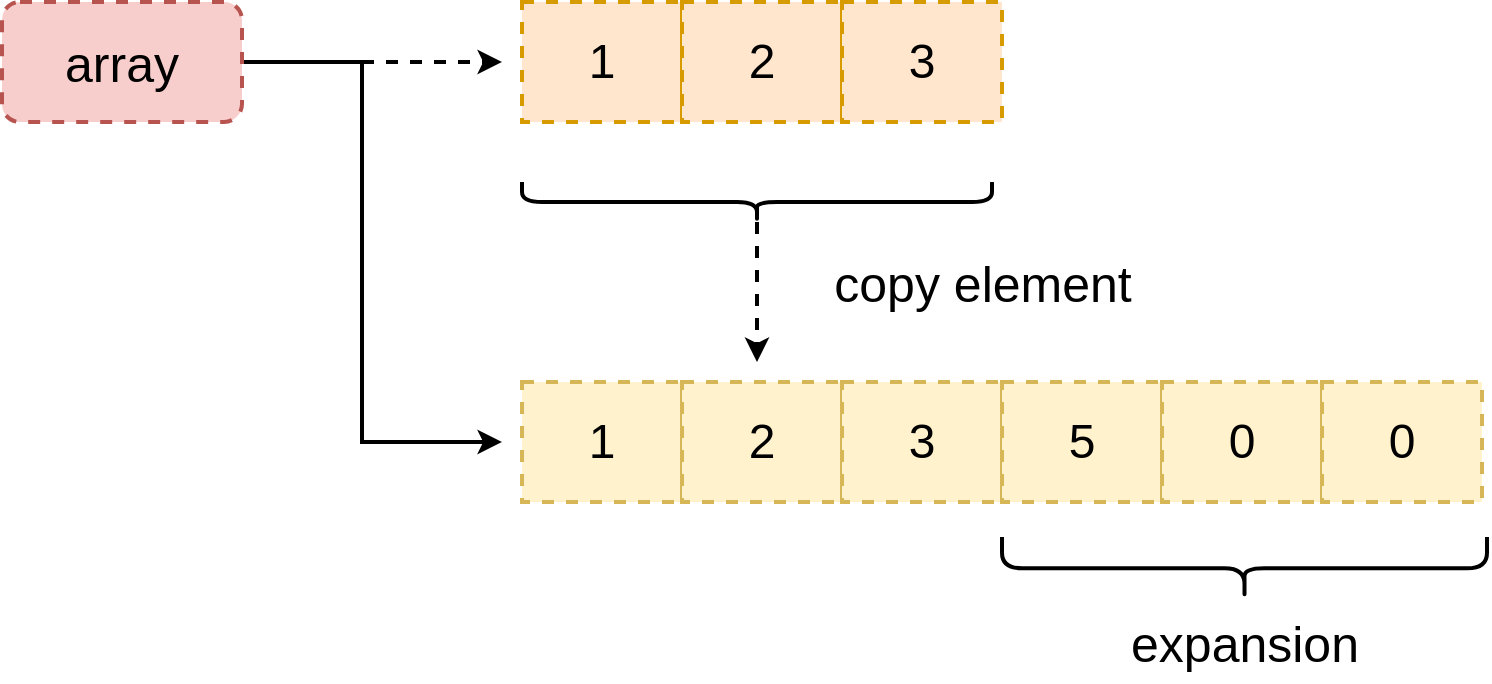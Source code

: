 <mxfile version="15.2.9" type="github">
  <diagram id="0dVZTq0QtEGYA2F2lj2O" name="第 1 页">
    <mxGraphModel dx="1426" dy="1050" grid="1" gridSize="10" guides="1" tooltips="1" connect="1" arrows="1" fold="1" page="1" pageScale="1" pageWidth="827" pageHeight="1169" math="0" shadow="0">
      <root>
        <mxCell id="0" />
        <mxCell id="1" parent="0" />
        <mxCell id="J85B605BpeBv72gH5vCS-1" value="1" style="rounded=0;whiteSpace=wrap;html=1;dashed=1;strokeWidth=2;fillColor=#ffe6cc;strokeColor=#d79b00;fontSize=24;" vertex="1" parent="1">
          <mxGeometry x="280" y="300" width="80" height="60" as="geometry" />
        </mxCell>
        <mxCell id="J85B605BpeBv72gH5vCS-2" value="2" style="rounded=0;whiteSpace=wrap;html=1;dashed=1;strokeWidth=2;fillColor=#ffe6cc;strokeColor=#d79b00;fontSize=24;" vertex="1" parent="1">
          <mxGeometry x="360" y="300" width="80" height="60" as="geometry" />
        </mxCell>
        <mxCell id="J85B605BpeBv72gH5vCS-3" value="3" style="rounded=0;whiteSpace=wrap;html=1;dashed=1;strokeWidth=2;fillColor=#ffe6cc;strokeColor=#d79b00;fontSize=24;" vertex="1" parent="1">
          <mxGeometry x="440" y="300" width="80" height="60" as="geometry" />
        </mxCell>
        <mxCell id="J85B605BpeBv72gH5vCS-5" value="1" style="rounded=0;whiteSpace=wrap;html=1;dashed=1;strokeWidth=2;fillColor=#fff2cc;strokeColor=#d6b656;fontSize=24;" vertex="1" parent="1">
          <mxGeometry x="280" y="490" width="80" height="60" as="geometry" />
        </mxCell>
        <mxCell id="J85B605BpeBv72gH5vCS-6" value="2" style="rounded=0;whiteSpace=wrap;html=1;dashed=1;strokeWidth=2;fillColor=#fff2cc;strokeColor=#d6b656;fontSize=24;" vertex="1" parent="1">
          <mxGeometry x="360" y="490" width="80" height="60" as="geometry" />
        </mxCell>
        <mxCell id="J85B605BpeBv72gH5vCS-7" value="3" style="rounded=0;whiteSpace=wrap;html=1;dashed=1;strokeWidth=2;fillColor=#fff2cc;strokeColor=#d6b656;fontSize=24;" vertex="1" parent="1">
          <mxGeometry x="440" y="490" width="80" height="60" as="geometry" />
        </mxCell>
        <mxCell id="J85B605BpeBv72gH5vCS-8" value="5" style="rounded=0;whiteSpace=wrap;html=1;dashed=1;strokeWidth=2;fillColor=#fff2cc;strokeColor=#d6b656;fontSize=24;" vertex="1" parent="1">
          <mxGeometry x="520" y="490" width="80" height="60" as="geometry" />
        </mxCell>
        <mxCell id="J85B605BpeBv72gH5vCS-9" value="0" style="rounded=0;whiteSpace=wrap;html=1;dashed=1;strokeWidth=2;fillColor=#fff2cc;strokeColor=#d6b656;fontSize=24;" vertex="1" parent="1">
          <mxGeometry x="600" y="490" width="80" height="60" as="geometry" />
        </mxCell>
        <mxCell id="J85B605BpeBv72gH5vCS-10" value="0" style="rounded=0;whiteSpace=wrap;html=1;dashed=1;strokeWidth=2;fillColor=#fff2cc;strokeColor=#d6b656;fontSize=24;" vertex="1" parent="1">
          <mxGeometry x="680" y="490" width="80" height="60" as="geometry" />
        </mxCell>
        <mxCell id="J85B605BpeBv72gH5vCS-13" style="edgeStyle=orthogonalEdgeStyle;rounded=0;orthogonalLoop=1;jettySize=auto;html=1;fontSize=25;strokeWidth=2;dashed=1;" edge="1" parent="1" source="J85B605BpeBv72gH5vCS-12">
          <mxGeometry relative="1" as="geometry">
            <mxPoint x="270" y="330" as="targetPoint" />
          </mxGeometry>
        </mxCell>
        <mxCell id="J85B605BpeBv72gH5vCS-14" style="edgeStyle=orthogonalEdgeStyle;rounded=0;orthogonalLoop=1;jettySize=auto;html=1;exitX=1;exitY=0.5;exitDx=0;exitDy=0;fontSize=25;strokeWidth=2;" edge="1" parent="1" source="J85B605BpeBv72gH5vCS-12">
          <mxGeometry relative="1" as="geometry">
            <mxPoint x="270" y="520" as="targetPoint" />
            <Array as="points">
              <mxPoint x="200" y="330" />
              <mxPoint x="200" y="520" />
            </Array>
          </mxGeometry>
        </mxCell>
        <mxCell id="J85B605BpeBv72gH5vCS-12" value="array" style="rounded=1;whiteSpace=wrap;html=1;dashed=1;fontSize=25;strokeWidth=2;fillColor=#f8cecc;strokeColor=#b85450;" vertex="1" parent="1">
          <mxGeometry x="20" y="300" width="120" height="60" as="geometry" />
        </mxCell>
        <mxCell id="J85B605BpeBv72gH5vCS-18" style="edgeStyle=orthogonalEdgeStyle;rounded=0;orthogonalLoop=1;jettySize=auto;html=1;dashed=1;fontSize=25;strokeWidth=2;" edge="1" parent="1" source="J85B605BpeBv72gH5vCS-16">
          <mxGeometry relative="1" as="geometry">
            <mxPoint x="397.5" y="480" as="targetPoint" />
          </mxGeometry>
        </mxCell>
        <mxCell id="J85B605BpeBv72gH5vCS-16" value="" style="shape=curlyBracket;whiteSpace=wrap;html=1;rounded=1;fontSize=25;strokeWidth=2;rotation=-90;" vertex="1" parent="1">
          <mxGeometry x="387.5" y="282.5" width="20" height="235" as="geometry" />
        </mxCell>
        <mxCell id="J85B605BpeBv72gH5vCS-19" value="" style="shape=curlyBracket;whiteSpace=wrap;html=1;rounded=1;fontSize=25;strokeWidth=2;rotation=-90;" vertex="1" parent="1">
          <mxGeometry x="625.63" y="461.88" width="31.25" height="242.5" as="geometry" />
        </mxCell>
        <mxCell id="J85B605BpeBv72gH5vCS-20" value="expansion" style="text;html=1;align=center;verticalAlign=middle;resizable=0;points=[];autosize=1;strokeColor=none;fillColor=none;fontSize=25;" vertex="1" parent="1">
          <mxGeometry x="576.26" y="600" width="130" height="40" as="geometry" />
        </mxCell>
        <mxCell id="J85B605BpeBv72gH5vCS-22" value="copy element" style="text;html=1;align=center;verticalAlign=middle;resizable=0;points=[];autosize=1;strokeColor=none;fillColor=none;fontSize=25;" vertex="1" parent="1">
          <mxGeometry x="430" y="420" width="160" height="40" as="geometry" />
        </mxCell>
      </root>
    </mxGraphModel>
  </diagram>
</mxfile>
